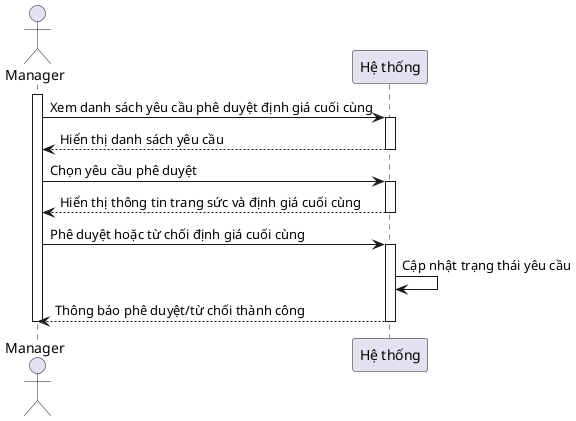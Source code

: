 @startuml   
actor Manager
participant "Hệ thống" as System

activate Manager
Manager -> System: Xem danh sách yêu cầu phê duyệt định giá cuối cùng
activate System
System --> Manager: Hiển thị danh sách yêu cầu
deactivate System
Manager -> System: Chọn yêu cầu phê duyệt
activate System
System --> Manager: Hiển thị thông tin trang sức và định giá cuối cùng
deactivate System
Manager -> System: Phê duyệt hoặc từ chối định giá cuối cùng
activate System
System -> System: Cập nhật trạng thái yêu cầu
System --> Manager: Thông báo phê duyệt/từ chối thành công
deactivate System
deactivate Manager
@enduml
